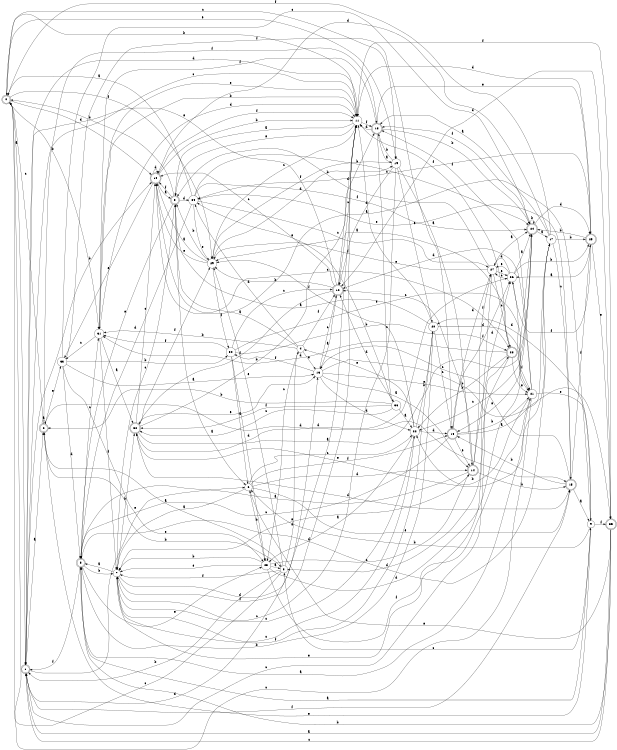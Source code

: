 digraph n30_4 {
__start0 [label="" shape="none"];

rankdir=LR;
size="8,5";

s0 [style="rounded,filled", color="black", fillcolor="white" shape="doublecircle", label="0"];
s1 [style="rounded,filled", color="black", fillcolor="white" shape="doublecircle", label="1"];
s2 [style="rounded,filled", color="black", fillcolor="white" shape="doublecircle", label="2"];
s3 [style="filled", color="black", fillcolor="white" shape="circle", label="3"];
s4 [style="filled", color="black", fillcolor="white" shape="circle", label="4"];
s5 [style="rounded,filled", color="black", fillcolor="white" shape="doublecircle", label="5"];
s6 [style="filled", color="black", fillcolor="white" shape="circle", label="6"];
s7 [style="filled", color="black", fillcolor="white" shape="circle", label="7"];
s8 [style="rounded,filled", color="black", fillcolor="white" shape="doublecircle", label="8"];
s9 [style="filled", color="black", fillcolor="white" shape="circle", label="9"];
s10 [style="rounded,filled", color="black", fillcolor="white" shape="doublecircle", label="10"];
s11 [style="filled", color="black", fillcolor="white" shape="circle", label="11"];
s12 [style="rounded,filled", color="black", fillcolor="white" shape="doublecircle", label="12"];
s13 [style="filled", color="black", fillcolor="white" shape="circle", label="13"];
s14 [style="rounded,filled", color="black", fillcolor="white" shape="doublecircle", label="14"];
s15 [style="rounded,filled", color="black", fillcolor="white" shape="doublecircle", label="15"];
s16 [style="rounded,filled", color="black", fillcolor="white" shape="doublecircle", label="16"];
s17 [style="filled", color="black", fillcolor="white" shape="circle", label="17"];
s18 [style="rounded,filled", color="black", fillcolor="white" shape="doublecircle", label="18"];
s19 [style="filled", color="black", fillcolor="white" shape="circle", label="19"];
s20 [style="filled", color="black", fillcolor="white" shape="circle", label="20"];
s21 [style="filled", color="black", fillcolor="white" shape="circle", label="21"];
s22 [style="filled", color="black", fillcolor="white" shape="circle", label="22"];
s23 [style="filled", color="black", fillcolor="white" shape="circle", label="23"];
s24 [style="rounded,filled", color="black", fillcolor="white" shape="doublecircle", label="24"];
s25 [style="rounded,filled", color="black", fillcolor="white" shape="doublecircle", label="25"];
s26 [style="filled", color="black", fillcolor="white" shape="circle", label="26"];
s27 [style="filled", color="black", fillcolor="white" shape="circle", label="27"];
s28 [style="rounded,filled", color="black", fillcolor="white" shape="doublecircle", label="28"];
s29 [style="filled", color="black", fillcolor="white" shape="circle", label="29"];
s30 [style="filled", color="black", fillcolor="white" shape="circle", label="30"];
s31 [style="filled", color="black", fillcolor="white" shape="circle", label="31"];
s32 [style="rounded,filled", color="black", fillcolor="white" shape="doublecircle", label="32"];
s33 [style="filled", color="black", fillcolor="white" shape="circle", label="33"];
s34 [style="filled", color="black", fillcolor="white" shape="circle", label="34"];
s35 [style="rounded,filled", color="black", fillcolor="white" shape="doublecircle", label="35"];
s36 [style="filled", color="black", fillcolor="white" shape="circle", label="36"];
s0 -> s1 [label="a"];
s0 -> s31 [label="b"];
s0 -> s19 [label="c"];
s0 -> s10 [label="d"];
s0 -> s19 [label="e"];
s0 -> s29 [label="f"];
s1 -> s2 [label="a"];
s1 -> s10 [label="b"];
s1 -> s11 [label="c"];
s1 -> s13 [label="d"];
s1 -> s6 [label="e"];
s1 -> s15 [label="f"];
s2 -> s2 [label="a"];
s2 -> s3 [label="b"];
s2 -> s0 [label="c"];
s2 -> s15 [label="d"];
s2 -> s33 [label="e"];
s2 -> s18 [label="f"];
s3 -> s2 [label="a"];
s3 -> s1 [label="b"];
s3 -> s0 [label="c"];
s3 -> s4 [label="d"];
s3 -> s29 [label="e"];
s3 -> s7 [label="f"];
s4 -> s5 [label="a"];
s4 -> s31 [label="b"];
s4 -> s23 [label="c"];
s4 -> s34 [label="d"];
s4 -> s13 [label="e"];
s4 -> s12 [label="f"];
s5 -> s6 [label="a"];
s5 -> s0 [label="b"];
s5 -> s7 [label="c"];
s5 -> s34 [label="d"];
s5 -> s8 [label="e"];
s5 -> s10 [label="f"];
s6 -> s7 [label="a"];
s6 -> s23 [label="b"];
s6 -> s22 [label="c"];
s6 -> s14 [label="d"];
s6 -> s15 [label="e"];
s6 -> s16 [label="f"];
s7 -> s8 [label="a"];
s7 -> s32 [label="b"];
s7 -> s22 [label="c"];
s7 -> s11 [label="d"];
s7 -> s28 [label="e"];
s7 -> s11 [label="f"];
s8 -> s9 [label="a"];
s8 -> s7 [label="b"];
s8 -> s31 [label="c"];
s8 -> s17 [label="d"];
s8 -> s23 [label="e"];
s8 -> s1 [label="f"];
s9 -> s10 [label="a"];
s9 -> s6 [label="b"];
s9 -> s3 [label="c"];
s9 -> s20 [label="d"];
s9 -> s2 [label="e"];
s9 -> s35 [label="f"];
s10 -> s5 [label="a"];
s10 -> s11 [label="b"];
s10 -> s28 [label="c"];
s10 -> s10 [label="d"];
s10 -> s33 [label="e"];
s10 -> s11 [label="f"];
s11 -> s5 [label="a"];
s11 -> s0 [label="b"];
s11 -> s12 [label="c"];
s11 -> s1 [label="d"];
s11 -> s5 [label="e"];
s11 -> s18 [label="f"];
s12 -> s13 [label="a"];
s12 -> s29 [label="b"];
s12 -> s10 [label="c"];
s12 -> s11 [label="d"];
s12 -> s1 [label="e"];
s12 -> s32 [label="f"];
s13 -> s14 [label="a"];
s13 -> s35 [label="b"];
s13 -> s12 [label="c"];
s13 -> s22 [label="d"];
s13 -> s21 [label="e"];
s13 -> s30 [label="f"];
s14 -> s8 [label="a"];
s14 -> s15 [label="b"];
s14 -> s12 [label="c"];
s14 -> s26 [label="d"];
s14 -> s7 [label="e"];
s14 -> s27 [label="f"];
s15 -> s9 [label="a"];
s15 -> s16 [label="b"];
s15 -> s13 [label="c"];
s15 -> s32 [label="d"];
s15 -> s34 [label="e"];
s15 -> s25 [label="f"];
s16 -> s17 [label="a"];
s16 -> s21 [label="b"];
s16 -> s8 [label="c"];
s16 -> s27 [label="d"];
s16 -> s14 [label="e"];
s16 -> s26 [label="f"];
s17 -> s18 [label="a"];
s17 -> s25 [label="b"];
s17 -> s15 [label="c"];
s17 -> s10 [label="d"];
s17 -> s32 [label="e"];
s17 -> s0 [label="f"];
s18 -> s19 [label="a"];
s18 -> s24 [label="b"];
s18 -> s36 [label="c"];
s18 -> s11 [label="d"];
s18 -> s25 [label="e"];
s18 -> s31 [label="f"];
s19 -> s14 [label="a"];
s19 -> s18 [label="b"];
s19 -> s7 [label="c"];
s19 -> s12 [label="d"];
s19 -> s20 [label="e"];
s19 -> s29 [label="f"];
s20 -> s5 [label="a"];
s20 -> s8 [label="b"];
s20 -> s16 [label="c"];
s20 -> s21 [label="d"];
s20 -> s11 [label="e"];
s20 -> s7 [label="f"];
s21 -> s8 [label="a"];
s21 -> s22 [label="b"];
s21 -> s0 [label="c"];
s21 -> s12 [label="d"];
s21 -> s9 [label="e"];
s21 -> s18 [label="f"];
s22 -> s23 [label="a"];
s22 -> s20 [label="b"];
s22 -> s7 [label="c"];
s22 -> s16 [label="d"];
s22 -> s4 [label="e"];
s22 -> s29 [label="f"];
s23 -> s3 [label="a"];
s23 -> s7 [label="b"];
s23 -> s14 [label="c"];
s23 -> s24 [label="d"];
s23 -> s7 [label="e"];
s23 -> s21 [label="f"];
s24 -> s17 [label="a"];
s24 -> s24 [label="b"];
s24 -> s22 [label="c"];
s24 -> s25 [label="d"];
s24 -> s16 [label="e"];
s24 -> s18 [label="f"];
s25 -> s26 [label="a"];
s25 -> s24 [label="b"];
s25 -> s34 [label="c"];
s25 -> s11 [label="d"];
s25 -> s35 [label="e"];
s25 -> s26 [label="f"];
s26 -> s24 [label="a"];
s26 -> s25 [label="b"];
s26 -> s27 [label="c"];
s26 -> s27 [label="d"];
s26 -> s27 [label="e"];
s26 -> s21 [label="f"];
s27 -> s24 [label="a"];
s27 -> s5 [label="b"];
s27 -> s28 [label="c"];
s27 -> s3 [label="d"];
s27 -> s26 [label="e"];
s27 -> s29 [label="f"];
s28 -> s29 [label="a"];
s28 -> s22 [label="b"];
s28 -> s1 [label="c"];
s28 -> s31 [label="d"];
s28 -> s21 [label="e"];
s28 -> s11 [label="f"];
s29 -> s10 [label="a"];
s29 -> s5 [label="b"];
s29 -> s11 [label="c"];
s29 -> s19 [label="d"];
s29 -> s10 [label="e"];
s29 -> s30 [label="f"];
s30 -> s6 [label="a"];
s30 -> s28 [label="b"];
s30 -> s12 [label="c"];
s30 -> s23 [label="d"];
s30 -> s21 [label="e"];
s30 -> s31 [label="f"];
s31 -> s32 [label="a"];
s31 -> s11 [label="b"];
s31 -> s33 [label="c"];
s31 -> s11 [label="d"];
s31 -> s11 [label="e"];
s31 -> s7 [label="f"];
s32 -> s24 [label="a"];
s32 -> s18 [label="b"];
s32 -> s10 [label="c"];
s32 -> s26 [label="d"];
s32 -> s13 [label="e"];
s32 -> s29 [label="f"];
s33 -> s13 [label="a"];
s33 -> s30 [label="b"];
s33 -> s24 [label="c"];
s33 -> s8 [label="d"];
s33 -> s23 [label="e"];
s33 -> s16 [label="f"];
s34 -> s0 [label="a"];
s34 -> s24 [label="b"];
s34 -> s27 [label="c"];
s34 -> s8 [label="d"];
s34 -> s29 [label="e"];
s34 -> s24 [label="f"];
s35 -> s1 [label="a"];
s35 -> s8 [label="b"];
s35 -> s1 [label="c"];
s35 -> s12 [label="d"];
s35 -> s6 [label="e"];
s35 -> s11 [label="f"];
s36 -> s22 [label="a"];
s36 -> s2 [label="b"];
s36 -> s32 [label="c"];
s36 -> s12 [label="d"];
s36 -> s34 [label="e"];
s36 -> s32 [label="f"];

}